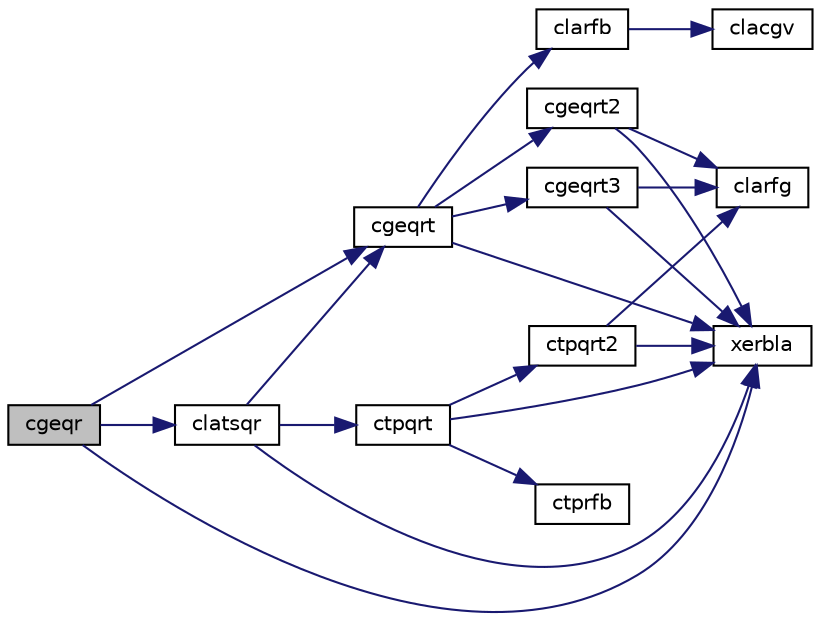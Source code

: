 digraph "cgeqr"
{
 // LATEX_PDF_SIZE
  edge [fontname="Helvetica",fontsize="10",labelfontname="Helvetica",labelfontsize="10"];
  node [fontname="Helvetica",fontsize="10",shape=record];
  rankdir="LR";
  Node1 [label="cgeqr",height=0.2,width=0.4,color="black", fillcolor="grey75", style="filled", fontcolor="black",tooltip="CGEQR"];
  Node1 -> Node2 [color="midnightblue",fontsize="10",style="solid",fontname="Helvetica"];
  Node2 [label="cgeqrt",height=0.2,width=0.4,color="black", fillcolor="white", style="filled",URL="$cgeqrt_8f.html#af7103c1ce604baf7b0f7946496a72baf",tooltip="CGEQRT"];
  Node2 -> Node3 [color="midnightblue",fontsize="10",style="solid",fontname="Helvetica"];
  Node3 [label="cgeqrt2",height=0.2,width=0.4,color="black", fillcolor="white", style="filled",URL="$cgeqrt2_8f.html#ad4ad3f605b1a33a24e9f4adc82fc0d51",tooltip="CGEQRT2 computes a QR factorization of a general real or complex matrix using the compact WY represen..."];
  Node3 -> Node4 [color="midnightblue",fontsize="10",style="solid",fontname="Helvetica"];
  Node4 [label="clarfg",height=0.2,width=0.4,color="black", fillcolor="white", style="filled",URL="$clarfg_8f.html#ab546cf8718b98ecdc6aae99a34ffb1bf",tooltip="CLARFG generates an elementary reflector (Householder matrix)."];
  Node3 -> Node5 [color="midnightblue",fontsize="10",style="solid",fontname="Helvetica"];
  Node5 [label="xerbla",height=0.2,width=0.4,color="black", fillcolor="white", style="filled",URL="$xerbla_8f.html#a377ee61015baf8dea7770b3a404b1c07",tooltip="XERBLA"];
  Node2 -> Node6 [color="midnightblue",fontsize="10",style="solid",fontname="Helvetica"];
  Node6 [label="cgeqrt3",height=0.2,width=0.4,color="black", fillcolor="white", style="filled",URL="$cgeqrt3_8f.html#a3ce7c8f1eb723ddba558d46a3e518635",tooltip="CGEQRT3 recursively computes a QR factorization of a general real or complex matrix using the compact..."];
  Node6 -> Node4 [color="midnightblue",fontsize="10",style="solid",fontname="Helvetica"];
  Node6 -> Node5 [color="midnightblue",fontsize="10",style="solid",fontname="Helvetica"];
  Node2 -> Node7 [color="midnightblue",fontsize="10",style="solid",fontname="Helvetica"];
  Node7 [label="clarfb",height=0.2,width=0.4,color="black", fillcolor="white", style="filled",URL="$clarfb_8f.html#a625578c63463d61350ee393cd3f9aeb6",tooltip="CLARFB applies a block reflector or its conjugate-transpose to a general rectangular matrix."];
  Node7 -> Node8 [color="midnightblue",fontsize="10",style="solid",fontname="Helvetica"];
  Node8 [label="clacgv",height=0.2,width=0.4,color="black", fillcolor="white", style="filled",URL="$clacgv_8f.html#a0ff51770edb0cdc7328fdae7ace7954e",tooltip="CLACGV conjugates a complex vector."];
  Node2 -> Node5 [color="midnightblue",fontsize="10",style="solid",fontname="Helvetica"];
  Node1 -> Node9 [color="midnightblue",fontsize="10",style="solid",fontname="Helvetica"];
  Node9 [label="clatsqr",height=0.2,width=0.4,color="black", fillcolor="white", style="filled",URL="$clatsqr_8f.html#ad217300a0b187e248167d5c838da0ab4",tooltip="CLATSQR"];
  Node9 -> Node2 [color="midnightblue",fontsize="10",style="solid",fontname="Helvetica"];
  Node9 -> Node10 [color="midnightblue",fontsize="10",style="solid",fontname="Helvetica"];
  Node10 [label="ctpqrt",height=0.2,width=0.4,color="black", fillcolor="white", style="filled",URL="$ctpqrt_8f.html#ab9d24ed575baeedc2b05150f43bdd051",tooltip="CTPQRT"];
  Node10 -> Node11 [color="midnightblue",fontsize="10",style="solid",fontname="Helvetica"];
  Node11 [label="ctpqrt2",height=0.2,width=0.4,color="black", fillcolor="white", style="filled",URL="$ctpqrt2_8f.html#af43d372a211a762f640d9de7b20771e8",tooltip="CTPQRT2 computes a QR factorization of a real or complex \"triangular-pentagonal\" matrix,..."];
  Node11 -> Node4 [color="midnightblue",fontsize="10",style="solid",fontname="Helvetica"];
  Node11 -> Node5 [color="midnightblue",fontsize="10",style="solid",fontname="Helvetica"];
  Node10 -> Node12 [color="midnightblue",fontsize="10",style="solid",fontname="Helvetica"];
  Node12 [label="ctprfb",height=0.2,width=0.4,color="black", fillcolor="white", style="filled",URL="$ctprfb_8f.html#a1870011d9f6b3b3df73c361a3236942f",tooltip="CTPRFB applies a complex \"triangular-pentagonal\" block reflector to a complex matrix,..."];
  Node10 -> Node5 [color="midnightblue",fontsize="10",style="solid",fontname="Helvetica"];
  Node9 -> Node5 [color="midnightblue",fontsize="10",style="solid",fontname="Helvetica"];
  Node1 -> Node5 [color="midnightblue",fontsize="10",style="solid",fontname="Helvetica"];
}
